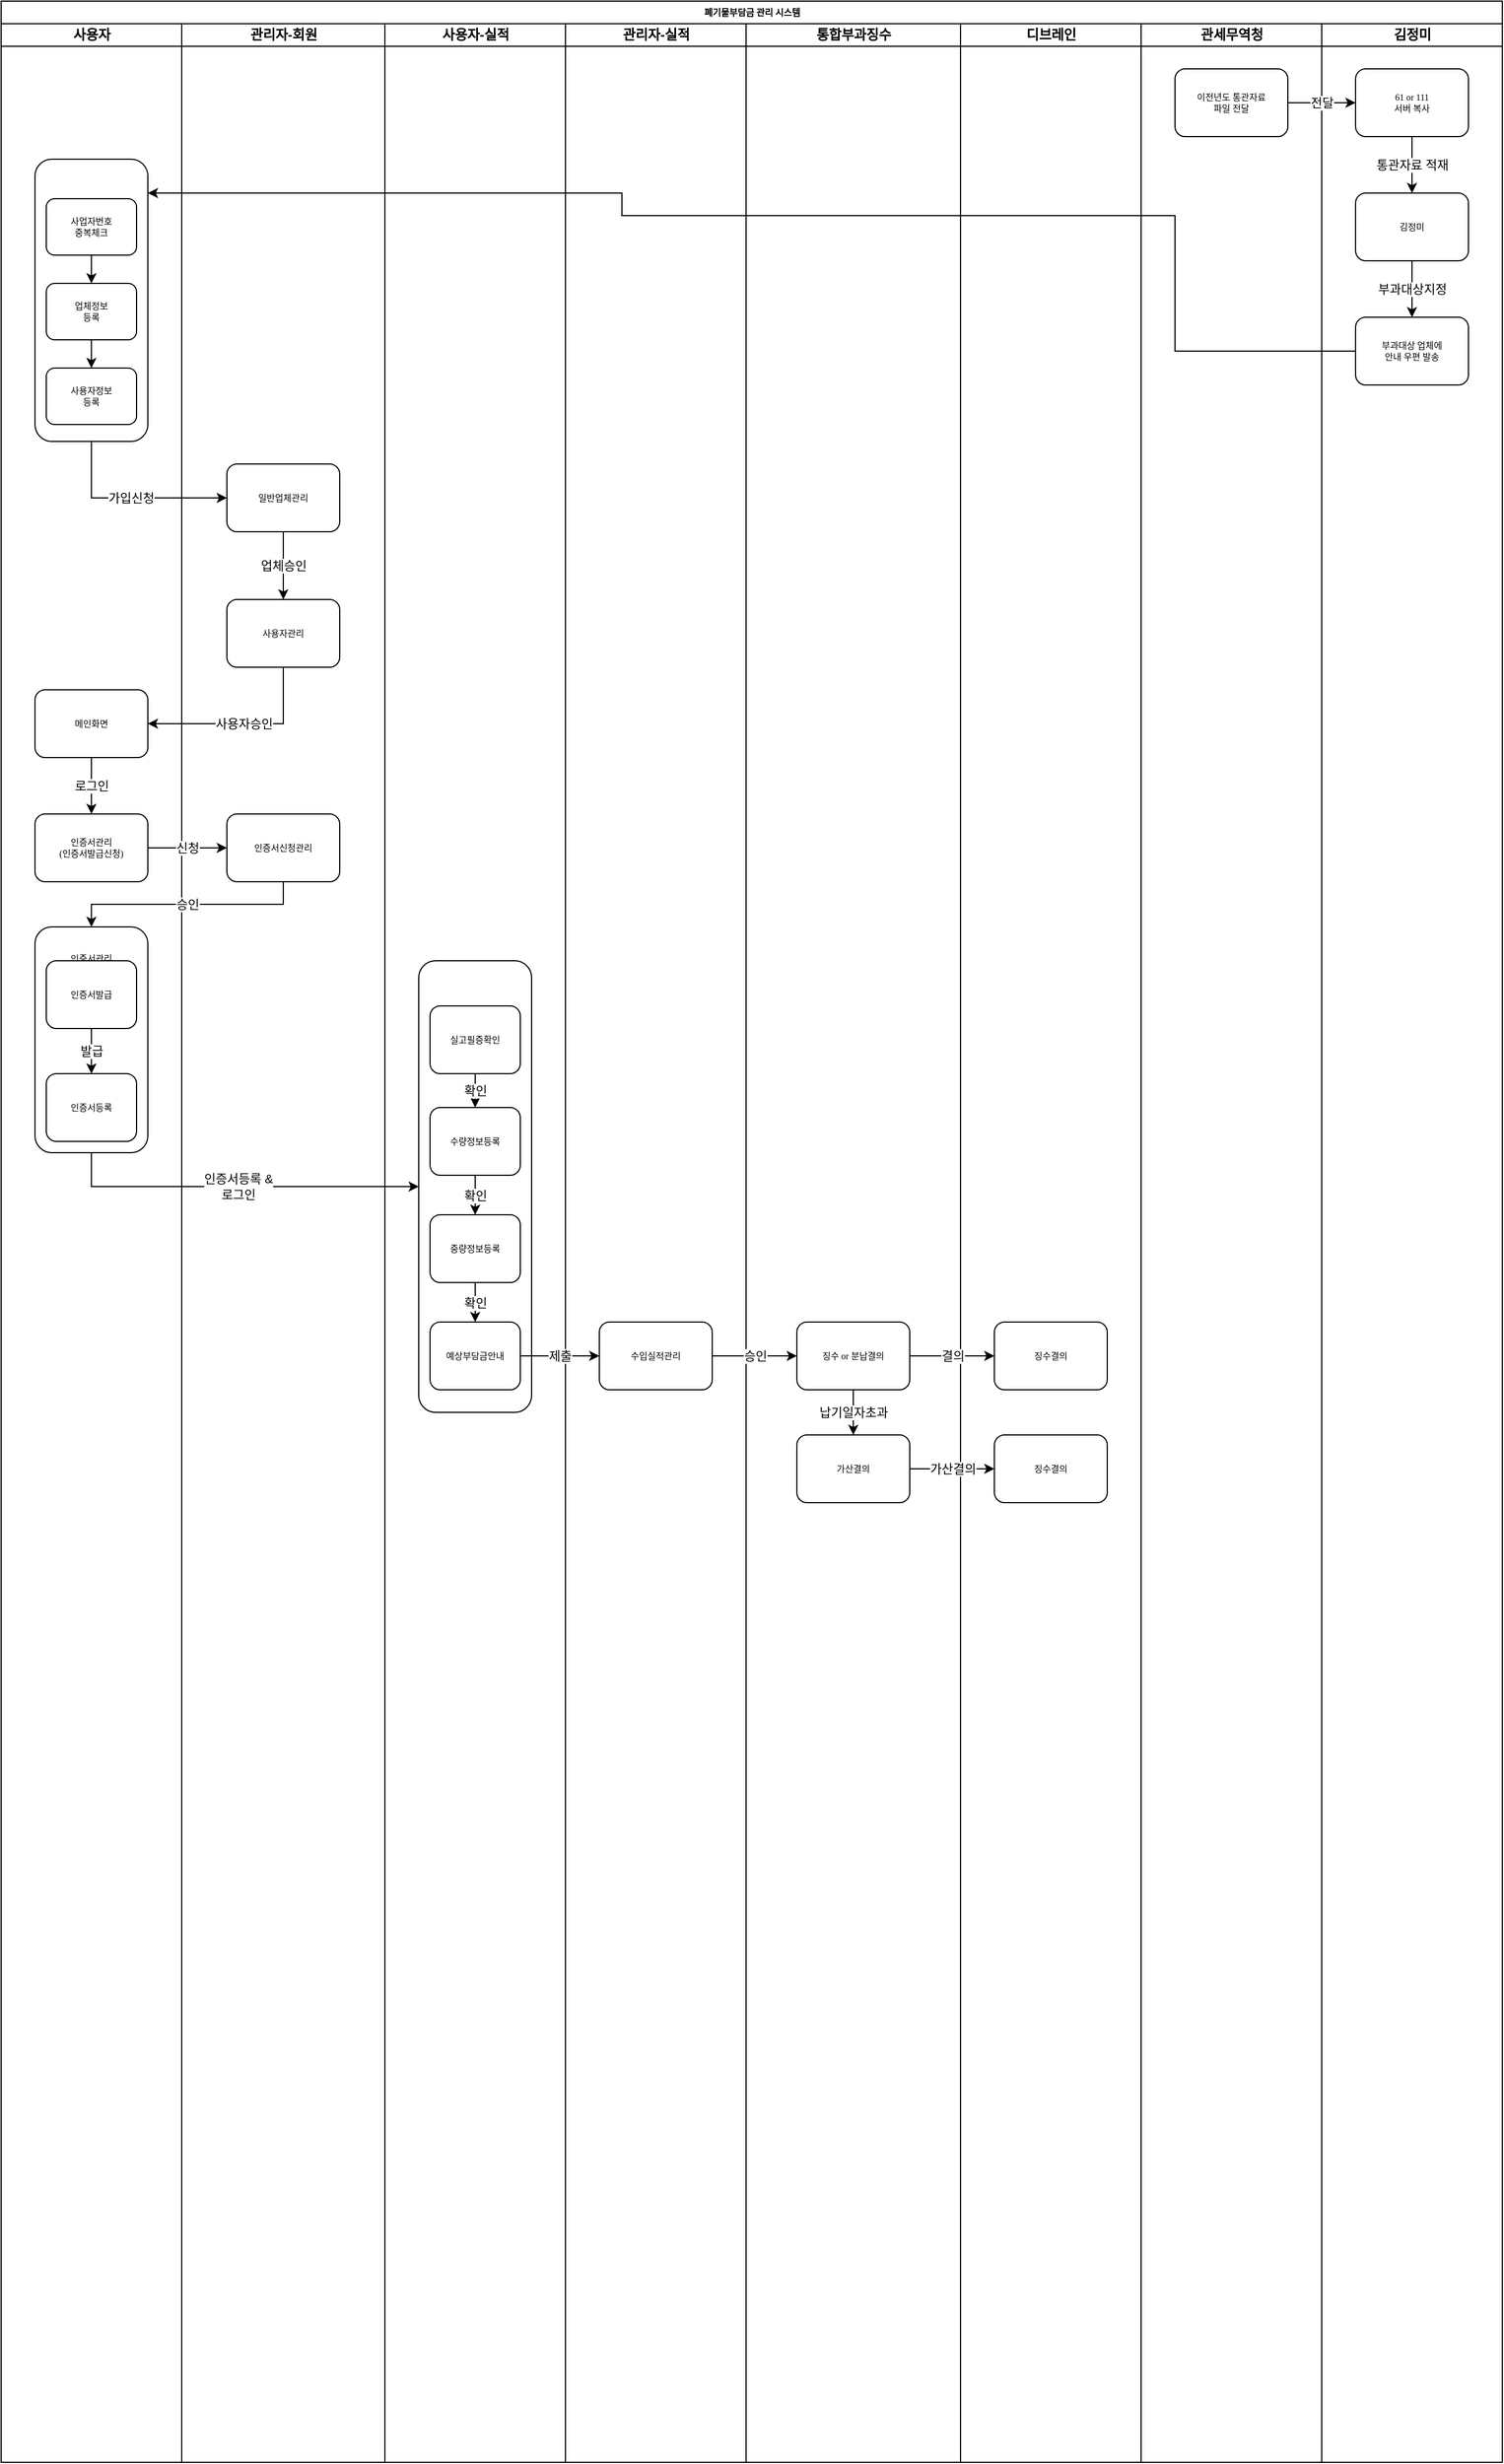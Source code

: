 <mxfile version="10.6.0" type="github"><diagram name="Page-1" id="74e2e168-ea6b-b213-b513-2b3c1d86103e"><mxGraphModel dx="3671" dy="589" grid="1" gridSize="10" guides="1" tooltips="1" connect="1" arrows="1" fold="1" page="1" pageScale="1" pageWidth="1100" pageHeight="850" background="#ffffff" math="0" shadow="0"><root><mxCell id="0"/><mxCell id="1" parent="0"/><mxCell id="77e6c97f196da883-1" value="폐기물부담금 관리 시스템" style="swimlane;html=1;childLayout=stackLayout;startSize=20;rounded=0;shadow=0;labelBackgroundColor=none;strokeColor=#000000;strokeWidth=1;fillColor=#ffffff;fontFamily=Verdana;fontSize=8;fontColor=#000000;align=center;" parent="1" vertex="1"><mxGeometry x="-1460" y="40" width="1330" height="2180" as="geometry"/></mxCell><mxCell id="77e6c97f196da883-2" value="사용자" style="swimlane;html=1;startSize=20;" parent="77e6c97f196da883-1" vertex="1"><mxGeometry y="20" width="160" height="2160" as="geometry"/></mxCell><mxCell id="77e6c97f196da883-8" value="회원가입&lt;br&gt;&lt;br&gt;&lt;br&gt;&lt;br&gt;&lt;br&gt;&lt;br&gt;&lt;br&gt;&lt;br&gt;&lt;br&gt;&lt;br&gt;&lt;br&gt;&lt;br&gt;&lt;br&gt;&lt;br&gt;&lt;br&gt;&lt;br&gt;&lt;br&gt;&lt;br&gt;" style="rounded=1;whiteSpace=wrap;html=1;shadow=0;labelBackgroundColor=none;strokeColor=#000000;strokeWidth=1;fillColor=#ffffff;fontFamily=Verdana;fontSize=8;fontColor=#000000;align=center;" parent="77e6c97f196da883-2" vertex="1"><mxGeometry x="30" y="120" width="100" height="250" as="geometry"/></mxCell><mxCell id="lu6lHeOe1qyFCYZJRHTF-18" style="edgeStyle=orthogonalEdgeStyle;rounded=0;orthogonalLoop=1;jettySize=auto;html=1;exitX=0.5;exitY=1;exitDx=0;exitDy=0;entryX=0.5;entryY=0;entryDx=0;entryDy=0;" edge="1" parent="77e6c97f196da883-2" source="lu6lHeOe1qyFCYZJRHTF-15" target="lu6lHeOe1qyFCYZJRHTF-16"><mxGeometry relative="1" as="geometry"/></mxCell><mxCell id="lu6lHeOe1qyFCYZJRHTF-15" value="사업자번호&lt;br&gt;중복체크&lt;br&gt;" style="rounded=1;whiteSpace=wrap;html=1;shadow=0;labelBackgroundColor=none;strokeColor=#000000;strokeWidth=1;fillColor=#ffffff;fontFamily=Verdana;fontSize=8;fontColor=#000000;align=center;" vertex="1" parent="77e6c97f196da883-2"><mxGeometry x="40" y="155" width="80" height="50" as="geometry"/></mxCell><mxCell id="lu6lHeOe1qyFCYZJRHTF-19" style="edgeStyle=orthogonalEdgeStyle;rounded=0;orthogonalLoop=1;jettySize=auto;html=1;exitX=0.5;exitY=1;exitDx=0;exitDy=0;entryX=0.5;entryY=0;entryDx=0;entryDy=0;" edge="1" parent="77e6c97f196da883-2" source="lu6lHeOe1qyFCYZJRHTF-16" target="lu6lHeOe1qyFCYZJRHTF-17"><mxGeometry relative="1" as="geometry"/></mxCell><mxCell id="lu6lHeOe1qyFCYZJRHTF-16" value="업체정보&lt;br&gt;등록&lt;br&gt;" style="rounded=1;whiteSpace=wrap;html=1;shadow=0;labelBackgroundColor=none;strokeColor=#000000;strokeWidth=1;fillColor=#ffffff;fontFamily=Verdana;fontSize=8;fontColor=#000000;align=center;" vertex="1" parent="77e6c97f196da883-2"><mxGeometry x="40" y="230" width="80" height="50" as="geometry"/></mxCell><mxCell id="lu6lHeOe1qyFCYZJRHTF-17" value="사용자정보&lt;br&gt;등록&lt;br&gt;" style="rounded=1;whiteSpace=wrap;html=1;shadow=0;labelBackgroundColor=none;strokeColor=#000000;strokeWidth=1;fillColor=#ffffff;fontFamily=Verdana;fontSize=8;fontColor=#000000;align=center;" vertex="1" parent="77e6c97f196da883-2"><mxGeometry x="40" y="305" width="80" height="50" as="geometry"/></mxCell><mxCell id="lu6lHeOe1qyFCYZJRHTF-35" value="로그인" style="edgeStyle=orthogonalEdgeStyle;rounded=0;orthogonalLoop=1;jettySize=auto;html=1;exitX=0.5;exitY=1;exitDx=0;exitDy=0;" edge="1" parent="77e6c97f196da883-2" source="lu6lHeOe1qyFCYZJRHTF-22" target="lu6lHeOe1qyFCYZJRHTF-34"><mxGeometry relative="1" as="geometry"/></mxCell><mxCell id="lu6lHeOe1qyFCYZJRHTF-22" value="메인화면" style="rounded=1;whiteSpace=wrap;html=1;shadow=0;labelBackgroundColor=none;strokeColor=#000000;strokeWidth=1;fillColor=#ffffff;fontFamily=Verdana;fontSize=8;fontColor=#000000;align=center;" vertex="1" parent="77e6c97f196da883-2"><mxGeometry x="30" y="590" width="100" height="60" as="geometry"/></mxCell><mxCell id="lu6lHeOe1qyFCYZJRHTF-34" value="인증서관리&lt;br&gt;(인증서발급신청)" style="rounded=1;whiteSpace=wrap;html=1;shadow=0;labelBackgroundColor=none;strokeColor=#000000;strokeWidth=1;fillColor=#ffffff;fontFamily=Verdana;fontSize=8;fontColor=#000000;align=center;" vertex="1" parent="77e6c97f196da883-2"><mxGeometry x="30" y="700" width="100" height="60" as="geometry"/></mxCell><mxCell id="lu6lHeOe1qyFCYZJRHTF-42" value="인증서관리&lt;br&gt;&lt;br&gt;&lt;br&gt;&lt;br&gt;&lt;br&gt;&lt;br&gt;&lt;br&gt;&lt;br&gt;&lt;br&gt;&lt;br&gt;&lt;br&gt;&lt;br&gt;&lt;br&gt;&lt;br&gt;&lt;br&gt;&lt;br&gt;" style="rounded=1;whiteSpace=wrap;html=1;shadow=0;labelBackgroundColor=none;strokeColor=#000000;strokeWidth=1;fillColor=#ffffff;fontFamily=Verdana;fontSize=8;fontColor=#000000;align=center;" vertex="1" parent="77e6c97f196da883-2"><mxGeometry x="30" y="800" width="100" height="200" as="geometry"/></mxCell><mxCell id="lu6lHeOe1qyFCYZJRHTF-49" value="인증서등록&lt;br&gt;" style="rounded=1;whiteSpace=wrap;html=1;shadow=0;labelBackgroundColor=none;strokeColor=#000000;strokeWidth=1;fillColor=#ffffff;fontFamily=Verdana;fontSize=8;fontColor=#000000;align=center;" vertex="1" parent="77e6c97f196da883-2"><mxGeometry x="40" y="930" width="80" height="60" as="geometry"/></mxCell><mxCell id="77e6c97f196da883-3" value="관리자-회원" style="swimlane;html=1;startSize=20;" parent="77e6c97f196da883-1" vertex="1"><mxGeometry x="160" y="20" width="180" height="2160" as="geometry"/></mxCell><mxCell id="lu6lHeOe1qyFCYZJRHTF-24" value="업체승인" style="edgeStyle=orthogonalEdgeStyle;rounded=0;orthogonalLoop=1;jettySize=auto;html=1;exitX=0.5;exitY=1;exitDx=0;exitDy=0;entryX=0.5;entryY=0;entryDx=0;entryDy=0;" edge="1" parent="77e6c97f196da883-3" source="lu6lHeOe1qyFCYZJRHTF-20" target="lu6lHeOe1qyFCYZJRHTF-23"><mxGeometry relative="1" as="geometry"/></mxCell><mxCell id="lu6lHeOe1qyFCYZJRHTF-20" value="일반업체관리" style="rounded=1;whiteSpace=wrap;html=1;shadow=0;labelBackgroundColor=none;strokeColor=#000000;strokeWidth=1;fillColor=#ffffff;fontFamily=Verdana;fontSize=8;fontColor=#000000;align=center;" vertex="1" parent="77e6c97f196da883-3"><mxGeometry x="40" y="390" width="100" height="60" as="geometry"/></mxCell><mxCell id="lu6lHeOe1qyFCYZJRHTF-23" value="사용자관리" style="rounded=1;whiteSpace=wrap;html=1;shadow=0;labelBackgroundColor=none;strokeColor=#000000;strokeWidth=1;fillColor=#ffffff;fontFamily=Verdana;fontSize=8;fontColor=#000000;align=center;" vertex="1" parent="77e6c97f196da883-3"><mxGeometry x="40" y="510" width="100" height="60" as="geometry"/></mxCell><mxCell id="lu6lHeOe1qyFCYZJRHTF-36" value="인증서신청관리" style="rounded=1;whiteSpace=wrap;html=1;shadow=0;labelBackgroundColor=none;strokeColor=#000000;strokeWidth=1;fillColor=#ffffff;fontFamily=Verdana;fontSize=8;fontColor=#000000;align=center;" vertex="1" parent="77e6c97f196da883-3"><mxGeometry x="40" y="700" width="100" height="60" as="geometry"/></mxCell><mxCell id="77e6c97f196da883-4" value="사용자-실적" style="swimlane;html=1;startSize=20;" parent="77e6c97f196da883-1" vertex="1"><mxGeometry x="340" y="20" width="160" height="2160" as="geometry"/></mxCell><mxCell id="lu6lHeOe1qyFCYZJRHTF-53" value="수입실적신고&lt;br&gt;&lt;br&gt;&lt;br&gt;&lt;br&gt;&lt;br&gt;&lt;br&gt;&lt;br&gt;&lt;br&gt;&lt;br&gt;&lt;br&gt;&lt;br&gt;&lt;br&gt;&lt;br&gt;&lt;br&gt;&lt;br&gt;&lt;br&gt;&lt;br&gt;&lt;br&gt;&lt;br&gt;&lt;br&gt;&lt;br&gt;&lt;br&gt;&lt;br&gt;&lt;br&gt;&lt;br&gt;&lt;br&gt;&lt;br&gt;&lt;br&gt;&lt;br&gt;&lt;br&gt;&lt;br&gt;" style="rounded=1;whiteSpace=wrap;html=1;shadow=0;labelBackgroundColor=none;strokeColor=#000000;strokeWidth=1;fillColor=#ffffff;fontFamily=Verdana;fontSize=8;fontColor=#000000;align=center;" vertex="1" parent="77e6c97f196da883-4"><mxGeometry x="30" y="830" width="100" height="400" as="geometry"/></mxCell><mxCell id="lu6lHeOe1qyFCYZJRHTF-60" value="수량정보등록" style="rounded=1;whiteSpace=wrap;html=1;shadow=0;labelBackgroundColor=none;strokeColor=#000000;strokeWidth=1;fillColor=#ffffff;fontFamily=Verdana;fontSize=8;fontColor=#000000;align=center;" vertex="1" parent="77e6c97f196da883-4"><mxGeometry x="40" y="960" width="80" height="60" as="geometry"/></mxCell><mxCell id="lu6lHeOe1qyFCYZJRHTF-68" value="확인" style="edgeStyle=orthogonalEdgeStyle;rounded=0;orthogonalLoop=1;jettySize=auto;html=1;exitX=0.5;exitY=1;exitDx=0;exitDy=0;entryX=0.5;entryY=0;entryDx=0;entryDy=0;" edge="1" parent="77e6c97f196da883-4" source="lu6lHeOe1qyFCYZJRHTF-61" target="lu6lHeOe1qyFCYZJRHTF-65"><mxGeometry relative="1" as="geometry"/></mxCell><mxCell id="lu6lHeOe1qyFCYZJRHTF-61" value="중량정보등록" style="rounded=1;whiteSpace=wrap;html=1;shadow=0;labelBackgroundColor=none;strokeColor=#000000;strokeWidth=1;fillColor=#ffffff;fontFamily=Verdana;fontSize=8;fontColor=#000000;align=center;" vertex="1" parent="77e6c97f196da883-4"><mxGeometry x="40" y="1055" width="80" height="60" as="geometry"/></mxCell><mxCell id="lu6lHeOe1qyFCYZJRHTF-64" value="확인" style="edgeStyle=orthogonalEdgeStyle;rounded=0;orthogonalLoop=1;jettySize=auto;html=1;exitX=0.5;exitY=1;exitDx=0;exitDy=0;" edge="1" parent="77e6c97f196da883-4" source="lu6lHeOe1qyFCYZJRHTF-60" target="lu6lHeOe1qyFCYZJRHTF-61"><mxGeometry relative="1" as="geometry"/></mxCell><mxCell id="lu6lHeOe1qyFCYZJRHTF-63" value="확인" style="edgeStyle=orthogonalEdgeStyle;rounded=0;orthogonalLoop=1;jettySize=auto;html=1;exitX=0.5;exitY=1;exitDx=0;exitDy=0;entryX=0.5;entryY=0;entryDx=0;entryDy=0;" edge="1" parent="77e6c97f196da883-4" source="lu6lHeOe1qyFCYZJRHTF-62" target="lu6lHeOe1qyFCYZJRHTF-60"><mxGeometry relative="1" as="geometry"/></mxCell><mxCell id="lu6lHeOe1qyFCYZJRHTF-62" value="실고필증확인" style="rounded=1;whiteSpace=wrap;html=1;shadow=0;labelBackgroundColor=none;strokeColor=#000000;strokeWidth=1;fillColor=#ffffff;fontFamily=Verdana;fontSize=8;fontColor=#000000;align=center;" vertex="1" parent="77e6c97f196da883-4"><mxGeometry x="40" y="870" width="80" height="60" as="geometry"/></mxCell><mxCell id="lu6lHeOe1qyFCYZJRHTF-65" value="예상부담금안내" style="rounded=1;whiteSpace=wrap;html=1;shadow=0;labelBackgroundColor=none;strokeColor=#000000;strokeWidth=1;fillColor=#ffffff;fontFamily=Verdana;fontSize=8;fontColor=#000000;align=center;" vertex="1" parent="77e6c97f196da883-4"><mxGeometry x="40" y="1150" width="80" height="60" as="geometry"/></mxCell><mxCell id="77e6c97f196da883-5" value="관리자-실적" style="swimlane;html=1;startSize=20;" parent="77e6c97f196da883-1" vertex="1"><mxGeometry x="500" y="20" width="160" height="2160" as="geometry"/></mxCell><mxCell id="lu6lHeOe1qyFCYZJRHTF-67" value="수입실적관리" style="rounded=1;whiteSpace=wrap;html=1;shadow=0;labelBackgroundColor=none;strokeColor=#000000;strokeWidth=1;fillColor=#ffffff;fontFamily=Verdana;fontSize=8;fontColor=#000000;align=center;" vertex="1" parent="77e6c97f196da883-5"><mxGeometry x="30" y="1150" width="100" height="60" as="geometry"/></mxCell><mxCell id="77e6c97f196da883-6" value="통합부과징수" style="swimlane;html=1;startSize=20;" parent="77e6c97f196da883-1" vertex="1"><mxGeometry x="660" y="20" width="190" height="2160" as="geometry"/></mxCell><mxCell id="lu6lHeOe1qyFCYZJRHTF-103" value="납기일자초과" style="edgeStyle=orthogonalEdgeStyle;rounded=0;orthogonalLoop=1;jettySize=auto;html=1;exitX=0.5;exitY=1;exitDx=0;exitDy=0;entryX=0.5;entryY=0;entryDx=0;entryDy=0;" edge="1" parent="77e6c97f196da883-6" source="lu6lHeOe1qyFCYZJRHTF-83" target="lu6lHeOe1qyFCYZJRHTF-102"><mxGeometry relative="1" as="geometry"/></mxCell><mxCell id="lu6lHeOe1qyFCYZJRHTF-83" value="징수 or 분납결의" style="rounded=1;whiteSpace=wrap;html=1;shadow=0;labelBackgroundColor=none;strokeColor=#000000;strokeWidth=1;fillColor=#ffffff;fontFamily=Verdana;fontSize=8;fontColor=#000000;align=center;" vertex="1" parent="77e6c97f196da883-6"><mxGeometry x="45" y="1150" width="100" height="60" as="geometry"/></mxCell><mxCell id="lu6lHeOe1qyFCYZJRHTF-102" value="가산결의" style="rounded=1;whiteSpace=wrap;html=1;shadow=0;labelBackgroundColor=none;strokeColor=#000000;strokeWidth=1;fillColor=#ffffff;fontFamily=Verdana;fontSize=8;fontColor=#000000;align=center;" vertex="1" parent="77e6c97f196da883-6"><mxGeometry x="45" y="1250" width="100" height="60" as="geometry"/></mxCell><mxCell id="77e6c97f196da883-7" value="디브레인&lt;br&gt;" style="swimlane;html=1;startSize=20;" parent="77e6c97f196da883-1" vertex="1"><mxGeometry x="850" y="20" width="160" height="2160" as="geometry"/></mxCell><mxCell id="lu6lHeOe1qyFCYZJRHTF-85" value="징수결의" style="rounded=1;whiteSpace=wrap;html=1;shadow=0;labelBackgroundColor=none;strokeColor=#000000;strokeWidth=1;fillColor=#ffffff;fontFamily=Verdana;fontSize=8;fontColor=#000000;align=center;" vertex="1" parent="77e6c97f196da883-7"><mxGeometry x="30" y="1150" width="100" height="60" as="geometry"/></mxCell><mxCell id="lu6lHeOe1qyFCYZJRHTF-101" value="징수결의" style="rounded=1;whiteSpace=wrap;html=1;shadow=0;labelBackgroundColor=none;strokeColor=#000000;strokeWidth=1;fillColor=#ffffff;fontFamily=Verdana;fontSize=8;fontColor=#000000;align=center;" vertex="1" parent="77e6c97f196da883-7"><mxGeometry x="30" y="1250" width="100" height="60" as="geometry"/></mxCell><mxCell id="lu6lHeOe1qyFCYZJRHTF-2" value="관세무역청" style="swimlane;html=1;startSize=20;" vertex="1" parent="77e6c97f196da883-1"><mxGeometry x="1010" y="20" width="160" height="2160" as="geometry"/></mxCell><mxCell id="lu6lHeOe1qyFCYZJRHTF-4" value="이전년도&amp;nbsp;통관자료&lt;br&gt;파일 전달&lt;br&gt;" style="rounded=1;whiteSpace=wrap;html=1;shadow=0;labelBackgroundColor=none;strokeColor=#000000;strokeWidth=1;fillColor=#ffffff;fontFamily=Verdana;fontSize=8;fontColor=#000000;align=center;" vertex="1" parent="lu6lHeOe1qyFCYZJRHTF-2"><mxGeometry x="30" y="40" width="100" height="60" as="geometry"/></mxCell><mxCell id="lu6lHeOe1qyFCYZJRHTF-5" value="김정미" style="swimlane;html=1;startSize=20;" vertex="1" parent="77e6c97f196da883-1"><mxGeometry x="1170" y="20" width="160" height="2160" as="geometry"/></mxCell><mxCell id="lu6lHeOe1qyFCYZJRHTF-9" value="통관자료 적재" style="edgeStyle=orthogonalEdgeStyle;rounded=0;orthogonalLoop=1;jettySize=auto;html=1;exitX=0.5;exitY=1;exitDx=0;exitDy=0;entryX=0.5;entryY=0;entryDx=0;entryDy=0;" edge="1" parent="lu6lHeOe1qyFCYZJRHTF-5" source="lu6lHeOe1qyFCYZJRHTF-6" target="lu6lHeOe1qyFCYZJRHTF-8"><mxGeometry relative="1" as="geometry"><Array as="points"><mxPoint x="80" y="120"/><mxPoint x="80" y="120"/></Array></mxGeometry></mxCell><mxCell id="lu6lHeOe1qyFCYZJRHTF-6" value="61 or 111&lt;br&gt;서버 복사" style="rounded=1;whiteSpace=wrap;html=1;shadow=0;labelBackgroundColor=none;strokeColor=#000000;strokeWidth=1;fillColor=#ffffff;fontFamily=Verdana;fontSize=8;fontColor=#000000;align=center;" vertex="1" parent="lu6lHeOe1qyFCYZJRHTF-5"><mxGeometry x="30" y="40" width="100" height="60" as="geometry"/></mxCell><mxCell id="lu6lHeOe1qyFCYZJRHTF-11" value="부과대상지정" style="edgeStyle=orthogonalEdgeStyle;rounded=0;orthogonalLoop=1;jettySize=auto;html=1;exitX=0.5;exitY=1;exitDx=0;exitDy=0;entryX=0.5;entryY=0;entryDx=0;entryDy=0;" edge="1" parent="lu6lHeOe1qyFCYZJRHTF-5" source="lu6lHeOe1qyFCYZJRHTF-8" target="lu6lHeOe1qyFCYZJRHTF-10"><mxGeometry relative="1" as="geometry"/></mxCell><mxCell id="lu6lHeOe1qyFCYZJRHTF-8" value="김정미&lt;br&gt;" style="rounded=1;whiteSpace=wrap;html=1;shadow=0;labelBackgroundColor=none;strokeColor=#000000;strokeWidth=1;fillColor=#ffffff;fontFamily=Verdana;fontSize=8;fontColor=#000000;align=center;" vertex="1" parent="lu6lHeOe1qyFCYZJRHTF-5"><mxGeometry x="30" y="150" width="100" height="60" as="geometry"/></mxCell><mxCell id="lu6lHeOe1qyFCYZJRHTF-10" value="부과대상 업체에&lt;br&gt;안내 우편 발송&lt;br&gt;" style="rounded=1;whiteSpace=wrap;html=1;shadow=0;labelBackgroundColor=none;strokeColor=#000000;strokeWidth=1;fillColor=#ffffff;fontFamily=Verdana;fontSize=8;fontColor=#000000;align=center;" vertex="1" parent="lu6lHeOe1qyFCYZJRHTF-5"><mxGeometry x="30" y="260" width="100" height="60" as="geometry"/></mxCell><mxCell id="lu6lHeOe1qyFCYZJRHTF-7" value="전달" style="edgeStyle=orthogonalEdgeStyle;rounded=0;orthogonalLoop=1;jettySize=auto;html=1;exitX=1;exitY=0.5;exitDx=0;exitDy=0;entryX=0;entryY=0.5;entryDx=0;entryDy=0;" edge="1" parent="77e6c97f196da883-1" source="lu6lHeOe1qyFCYZJRHTF-4" target="lu6lHeOe1qyFCYZJRHTF-6"><mxGeometry relative="1" as="geometry"/></mxCell><mxCell id="lu6lHeOe1qyFCYZJRHTF-12" style="edgeStyle=orthogonalEdgeStyle;rounded=0;orthogonalLoop=1;jettySize=auto;html=1;exitX=0;exitY=0.5;exitDx=0;exitDy=0;" edge="1" parent="77e6c97f196da883-1" source="lu6lHeOe1qyFCYZJRHTF-10"><mxGeometry relative="1" as="geometry"><mxPoint x="130" y="170" as="targetPoint"/><Array as="points"><mxPoint x="1040" y="310"/><mxPoint x="1040" y="190"/><mxPoint x="550" y="190"/><mxPoint x="550" y="170"/></Array></mxGeometry></mxCell><mxCell id="lu6lHeOe1qyFCYZJRHTF-21" value="가입신청" style="edgeStyle=orthogonalEdgeStyle;rounded=0;orthogonalLoop=1;jettySize=auto;html=1;exitX=0.5;exitY=1;exitDx=0;exitDy=0;" edge="1" parent="77e6c97f196da883-1" source="77e6c97f196da883-8" target="lu6lHeOe1qyFCYZJRHTF-20"><mxGeometry relative="1" as="geometry"><Array as="points"><mxPoint x="80" y="440"/></Array></mxGeometry></mxCell><mxCell id="lu6lHeOe1qyFCYZJRHTF-25" value="사용자승인" style="edgeStyle=orthogonalEdgeStyle;rounded=0;orthogonalLoop=1;jettySize=auto;html=1;exitX=0.5;exitY=1;exitDx=0;exitDy=0;entryX=1;entryY=0.5;entryDx=0;entryDy=0;" edge="1" parent="77e6c97f196da883-1" source="lu6lHeOe1qyFCYZJRHTF-23" target="lu6lHeOe1qyFCYZJRHTF-22"><mxGeometry relative="1" as="geometry"/></mxCell><mxCell id="lu6lHeOe1qyFCYZJRHTF-37" value="신청" style="edgeStyle=orthogonalEdgeStyle;rounded=0;orthogonalLoop=1;jettySize=auto;html=1;exitX=1;exitY=0.5;exitDx=0;exitDy=0;entryX=0;entryY=0.5;entryDx=0;entryDy=0;" edge="1" parent="77e6c97f196da883-1" source="lu6lHeOe1qyFCYZJRHTF-34" target="lu6lHeOe1qyFCYZJRHTF-36"><mxGeometry relative="1" as="geometry"/></mxCell><mxCell id="lu6lHeOe1qyFCYZJRHTF-55" value="인증서등록 &amp;amp;&lt;br&gt;로그인&lt;br&gt;" style="edgeStyle=orthogonalEdgeStyle;rounded=0;orthogonalLoop=1;jettySize=auto;html=1;exitX=0.5;exitY=1;exitDx=0;exitDy=0;entryX=0;entryY=0.5;entryDx=0;entryDy=0;" edge="1" parent="77e6c97f196da883-1" source="lu6lHeOe1qyFCYZJRHTF-42" target="lu6lHeOe1qyFCYZJRHTF-53"><mxGeometry relative="1" as="geometry"/></mxCell><mxCell id="lu6lHeOe1qyFCYZJRHTF-69" value="제출" style="edgeStyle=orthogonalEdgeStyle;rounded=0;orthogonalLoop=1;jettySize=auto;html=1;exitX=1;exitY=0.5;exitDx=0;exitDy=0;entryX=0;entryY=0.5;entryDx=0;entryDy=0;" edge="1" parent="77e6c97f196da883-1" source="lu6lHeOe1qyFCYZJRHTF-65" target="lu6lHeOe1qyFCYZJRHTF-67"><mxGeometry relative="1" as="geometry"/></mxCell><mxCell id="lu6lHeOe1qyFCYZJRHTF-84" value="승인" style="edgeStyle=entityRelationEdgeStyle;rounded=0;orthogonalLoop=1;jettySize=auto;html=1;exitX=1;exitY=0.5;exitDx=0;exitDy=0;entryX=0;entryY=0.5;entryDx=0;entryDy=0;" edge="1" parent="77e6c97f196da883-1" source="lu6lHeOe1qyFCYZJRHTF-67" target="lu6lHeOe1qyFCYZJRHTF-83"><mxGeometry relative="1" as="geometry"/></mxCell><mxCell id="lu6lHeOe1qyFCYZJRHTF-86" value="결의" style="edgeStyle=entityRelationEdgeStyle;rounded=0;orthogonalLoop=1;jettySize=auto;html=1;exitX=1;exitY=0.5;exitDx=0;exitDy=0;entryX=0;entryY=0.5;entryDx=0;entryDy=0;" edge="1" parent="77e6c97f196da883-1" source="lu6lHeOe1qyFCYZJRHTF-83" target="lu6lHeOe1qyFCYZJRHTF-85"><mxGeometry relative="1" as="geometry"/></mxCell><mxCell id="lu6lHeOe1qyFCYZJRHTF-104" value="가산결의" style="edgeStyle=orthogonalEdgeStyle;rounded=0;orthogonalLoop=1;jettySize=auto;html=1;exitX=1;exitY=0.5;exitDx=0;exitDy=0;entryX=0;entryY=0.5;entryDx=0;entryDy=0;" edge="1" parent="77e6c97f196da883-1" source="lu6lHeOe1qyFCYZJRHTF-102" target="lu6lHeOe1qyFCYZJRHTF-101"><mxGeometry relative="1" as="geometry"/></mxCell><mxCell id="lu6lHeOe1qyFCYZJRHTF-47" value="발급" style="edgeStyle=orthogonalEdgeStyle;rounded=0;orthogonalLoop=1;jettySize=auto;html=1;exitX=0.5;exitY=1;exitDx=0;exitDy=0;" edge="1" parent="1" source="lu6lHeOe1qyFCYZJRHTF-48" target="lu6lHeOe1qyFCYZJRHTF-49"><mxGeometry relative="1" as="geometry"/></mxCell><mxCell id="lu6lHeOe1qyFCYZJRHTF-48" value="인증서발급&lt;br&gt;" style="rounded=1;whiteSpace=wrap;html=1;shadow=0;labelBackgroundColor=none;strokeColor=#000000;strokeWidth=1;fillColor=#ffffff;fontFamily=Verdana;fontSize=8;fontColor=#000000;align=center;" vertex="1" parent="1"><mxGeometry x="-1420" y="890" width="80" height="60" as="geometry"/></mxCell><mxCell id="lu6lHeOe1qyFCYZJRHTF-39" value="승인" style="edgeStyle=orthogonalEdgeStyle;rounded=0;orthogonalLoop=1;jettySize=auto;html=1;exitX=0.5;exitY=1;exitDx=0;exitDy=0;" edge="1" parent="1" source="lu6lHeOe1qyFCYZJRHTF-36"><mxGeometry relative="1" as="geometry"><mxPoint x="-1380" y="860" as="targetPoint"/><Array as="points"><mxPoint x="-1210" y="840"/><mxPoint x="-1380" y="840"/></Array></mxGeometry></mxCell></root></mxGraphModel></diagram></mxfile>